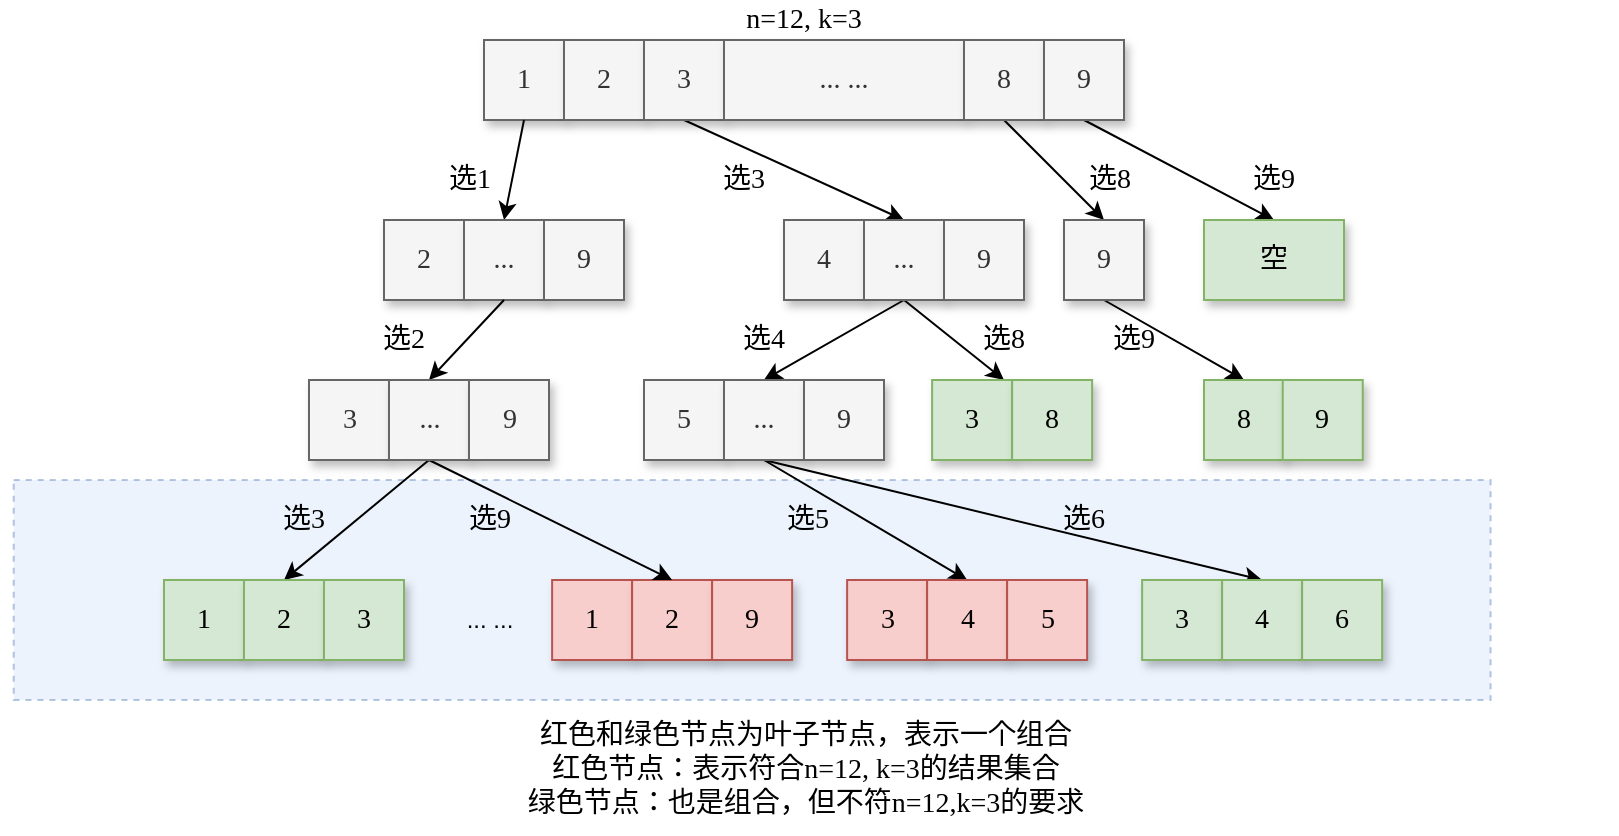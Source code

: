 <mxfile version="16.5.2" type="github">
  <diagram id="NoDILGUKRQpbgBhr8J0K" name="第 1 页">
    <mxGraphModel dx="1422" dy="762" grid="1" gridSize="10" guides="1" tooltips="1" connect="1" arrows="1" fold="1" page="1" pageScale="1" pageWidth="827" pageHeight="1169" background="#ffffff" math="0" shadow="0">
      <root>
        <mxCell id="0" />
        <mxCell id="1" parent="0" />
        <mxCell id="1GqySz-qCQZ0IoMKtCMp-2" value="" style="rounded=0;whiteSpace=wrap;html=1;shadow=0;fontFamily=Comic Sans MS;fontSize=14;opacity=50;fillColor=#dae8fc;strokeColor=#6c8ebf;dashed=1;" vertex="1" parent="1">
          <mxGeometry x="124.85" y="290" width="738.43" height="110" as="geometry" />
        </mxCell>
        <mxCell id="1GqySz-qCQZ0IoMKtCMp-3" value="&lt;font style=&quot;font-size: 14px&quot; face=&quot;Comic Sans MS&quot;&gt;1&lt;/font&gt;" style="rounded=0;whiteSpace=wrap;html=1;fillColor=#f5f5f5;fontColor=#333333;strokeColor=#666666;shadow=1;" vertex="1" parent="1">
          <mxGeometry x="360" y="70" width="40" height="40" as="geometry" />
        </mxCell>
        <mxCell id="1GqySz-qCQZ0IoMKtCMp-4" value="&lt;font style=&quot;font-size: 14px&quot; face=&quot;Comic Sans MS&quot;&gt;2&lt;/font&gt;" style="rounded=0;whiteSpace=wrap;html=1;fillColor=#f5f5f5;fontColor=#333333;strokeColor=#666666;shadow=1;" vertex="1" parent="1">
          <mxGeometry x="400" y="70" width="40" height="40" as="geometry" />
        </mxCell>
        <mxCell id="1GqySz-qCQZ0IoMKtCMp-8" value="" style="endArrow=classic;html=1;rounded=0;fontFamily=Comic Sans MS;fontSize=14;exitX=0.5;exitY=1;exitDx=0;exitDy=0;entryX=0.5;entryY=0;entryDx=0;entryDy=0;" edge="1" parent="1" source="1GqySz-qCQZ0IoMKtCMp-3" target="1GqySz-qCQZ0IoMKtCMp-11">
          <mxGeometry width="50" height="50" relative="1" as="geometry">
            <mxPoint x="522.5" y="160" as="sourcePoint" />
            <mxPoint x="462.5" y="200" as="targetPoint" />
          </mxGeometry>
        </mxCell>
        <mxCell id="1GqySz-qCQZ0IoMKtCMp-9" value="&lt;font style=&quot;font-size: 14px&quot; face=&quot;Comic Sans MS&quot;&gt;2&lt;/font&gt;" style="rounded=0;whiteSpace=wrap;html=1;fillColor=#f5f5f5;fontColor=#333333;strokeColor=#666666;shadow=1;" vertex="1" parent="1">
          <mxGeometry x="310" y="160" width="40" height="40" as="geometry" />
        </mxCell>
        <mxCell id="1GqySz-qCQZ0IoMKtCMp-11" value="&lt;font style=&quot;font-size: 14px&quot; face=&quot;Comic Sans MS&quot;&gt;...&lt;/font&gt;" style="rounded=0;whiteSpace=wrap;html=1;fillColor=#f5f5f5;fontColor=#333333;strokeColor=#666666;shadow=1;" vertex="1" parent="1">
          <mxGeometry x="350" y="160" width="40" height="40" as="geometry" />
        </mxCell>
        <mxCell id="1GqySz-qCQZ0IoMKtCMp-13" value="&lt;font style=&quot;font-size: 14px&quot; face=&quot;Comic Sans MS&quot;&gt;9&lt;/font&gt;" style="rounded=0;whiteSpace=wrap;html=1;fillColor=#f5f5f5;fontColor=#333333;strokeColor=#666666;shadow=1;" vertex="1" parent="1">
          <mxGeometry x="390" y="160" width="40" height="40" as="geometry" />
        </mxCell>
        <mxCell id="1GqySz-qCQZ0IoMKtCMp-22" value="" style="endArrow=classic;html=1;rounded=0;fontFamily=Comic Sans MS;fontSize=14;exitX=0.5;exitY=1;exitDx=0;exitDy=0;entryX=0.5;entryY=0;entryDx=0;entryDy=0;" edge="1" parent="1" source="1GqySz-qCQZ0IoMKtCMp-11" target="1GqySz-qCQZ0IoMKtCMp-123">
          <mxGeometry width="50" height="50" relative="1" as="geometry">
            <mxPoint x="330" y="200" as="sourcePoint" />
            <mxPoint x="310" y="240" as="targetPoint" />
          </mxGeometry>
        </mxCell>
        <mxCell id="1GqySz-qCQZ0IoMKtCMp-23" value="&lt;font style=&quot;font-size: 14px&quot; face=&quot;Comic Sans MS&quot;&gt;1&lt;/font&gt;" style="rounded=0;whiteSpace=wrap;html=1;fillColor=#f8cecc;strokeColor=#b85450;shadow=1;" vertex="1" parent="1">
          <mxGeometry x="394.06" y="340" width="40" height="40" as="geometry" />
        </mxCell>
        <mxCell id="1GqySz-qCQZ0IoMKtCMp-24" value="&lt;font style=&quot;font-size: 14px&quot; face=&quot;Comic Sans MS&quot;&gt;2&lt;/font&gt;" style="rounded=0;whiteSpace=wrap;html=1;fillColor=#f8cecc;strokeColor=#b85450;shadow=1;" vertex="1" parent="1">
          <mxGeometry x="434.06" y="340" width="40" height="40" as="geometry" />
        </mxCell>
        <mxCell id="1GqySz-qCQZ0IoMKtCMp-35" value="选1" style="text;html=1;strokeColor=none;fillColor=none;align=center;verticalAlign=middle;whiteSpace=wrap;rounded=0;shadow=1;fontFamily=Comic Sans MS;fontSize=14;" vertex="1" parent="1">
          <mxGeometry x="332.5" y="130" width="40" height="20" as="geometry" />
        </mxCell>
        <mxCell id="1GqySz-qCQZ0IoMKtCMp-38" value="选2" style="text;html=1;strokeColor=none;fillColor=none;align=center;verticalAlign=middle;whiteSpace=wrap;rounded=0;shadow=1;fontFamily=Comic Sans MS;fontSize=14;" vertex="1" parent="1">
          <mxGeometry x="300" y="210" width="40" height="20" as="geometry" />
        </mxCell>
        <mxCell id="1GqySz-qCQZ0IoMKtCMp-44" value="红色和绿色节点为叶子节点，表示一个组合&lt;br&gt;红色节点：表示符合n=12, k=3的结果集合&lt;br&gt;绿色节点：也是组合，但不符n=12,k=3的要求" style="text;html=1;strokeColor=none;fillColor=none;align=center;verticalAlign=middle;whiteSpace=wrap;rounded=0;shadow=1;fontFamily=Comic Sans MS;fontSize=14;opacity=50;" vertex="1" parent="1">
          <mxGeometry x="122.44" y="410" width="797.56" height="50" as="geometry" />
        </mxCell>
        <mxCell id="1GqySz-qCQZ0IoMKtCMp-45" value="n=12, k=3" style="text;html=1;strokeColor=none;fillColor=none;align=center;verticalAlign=middle;whiteSpace=wrap;rounded=0;shadow=0;dashed=1;fontFamily=Comic Sans MS;fontSize=14;opacity=50;" vertex="1" parent="1">
          <mxGeometry x="360" y="50" width="320" height="20" as="geometry" />
        </mxCell>
        <mxCell id="1GqySz-qCQZ0IoMKtCMp-115" style="rounded=0;orthogonalLoop=1;jettySize=auto;html=1;exitX=0.5;exitY=1;exitDx=0;exitDy=0;entryX=0.5;entryY=0;entryDx=0;entryDy=0;" edge="1" parent="1" source="1GqySz-qCQZ0IoMKtCMp-108" target="1GqySz-qCQZ0IoMKtCMp-113">
          <mxGeometry relative="1" as="geometry" />
        </mxCell>
        <mxCell id="1GqySz-qCQZ0IoMKtCMp-108" value="&lt;font style=&quot;font-size: 14px&quot; face=&quot;Comic Sans MS&quot;&gt;3&lt;/font&gt;" style="rounded=0;whiteSpace=wrap;html=1;fillColor=#f5f5f5;fontColor=#333333;strokeColor=#666666;shadow=1;" vertex="1" parent="1">
          <mxGeometry x="440" y="70" width="40" height="40" as="geometry" />
        </mxCell>
        <mxCell id="1GqySz-qCQZ0IoMKtCMp-112" value="&lt;font style=&quot;font-size: 14px&quot; face=&quot;Comic Sans MS&quot;&gt;4&lt;/font&gt;" style="rounded=0;whiteSpace=wrap;html=1;fillColor=#f5f5f5;fontColor=#333333;strokeColor=#666666;shadow=1;" vertex="1" parent="1">
          <mxGeometry x="510" y="160" width="40" height="40" as="geometry" />
        </mxCell>
        <mxCell id="1GqySz-qCQZ0IoMKtCMp-159" style="edgeStyle=none;rounded=0;orthogonalLoop=1;jettySize=auto;html=1;exitX=0.5;exitY=1;exitDx=0;exitDy=0;entryX=0.5;entryY=0;entryDx=0;entryDy=0;" edge="1" parent="1" source="1GqySz-qCQZ0IoMKtCMp-113" target="1GqySz-qCQZ0IoMKtCMp-157">
          <mxGeometry relative="1" as="geometry" />
        </mxCell>
        <mxCell id="1GqySz-qCQZ0IoMKtCMp-188" style="edgeStyle=none;rounded=0;orthogonalLoop=1;jettySize=auto;html=1;exitX=0.5;exitY=1;exitDx=0;exitDy=0;entryX=0.5;entryY=0;entryDx=0;entryDy=0;" edge="1" parent="1" source="1GqySz-qCQZ0IoMKtCMp-113">
          <mxGeometry relative="1" as="geometry">
            <mxPoint x="620" y="240" as="targetPoint" />
          </mxGeometry>
        </mxCell>
        <mxCell id="1GqySz-qCQZ0IoMKtCMp-113" value="&lt;font style=&quot;font-size: 14px&quot; face=&quot;Comic Sans MS&quot;&gt;...&lt;/font&gt;" style="rounded=0;whiteSpace=wrap;html=1;fillColor=#f5f5f5;fontColor=#333333;strokeColor=#666666;shadow=1;" vertex="1" parent="1">
          <mxGeometry x="550" y="160" width="40" height="40" as="geometry" />
        </mxCell>
        <mxCell id="1GqySz-qCQZ0IoMKtCMp-114" value="&lt;font style=&quot;font-size: 14px&quot; face=&quot;Comic Sans MS&quot;&gt;9&lt;/font&gt;" style="rounded=0;whiteSpace=wrap;html=1;fillColor=#f5f5f5;fontColor=#333333;strokeColor=#666666;shadow=1;" vertex="1" parent="1">
          <mxGeometry x="590" y="160" width="40" height="40" as="geometry" />
        </mxCell>
        <mxCell id="1GqySz-qCQZ0IoMKtCMp-116" value="选3" style="text;html=1;strokeColor=none;fillColor=none;align=center;verticalAlign=middle;whiteSpace=wrap;rounded=0;shadow=1;fontFamily=Comic Sans MS;fontSize=14;" vertex="1" parent="1">
          <mxGeometry x="470" y="130" width="40" height="20" as="geometry" />
        </mxCell>
        <mxCell id="1GqySz-qCQZ0IoMKtCMp-149" style="edgeStyle=none;rounded=0;orthogonalLoop=1;jettySize=auto;html=1;exitX=0.5;exitY=1;exitDx=0;exitDy=0;entryX=0.5;entryY=0;entryDx=0;entryDy=0;" edge="1" parent="1" source="1GqySz-qCQZ0IoMKtCMp-123" target="1GqySz-qCQZ0IoMKtCMp-143">
          <mxGeometry relative="1" as="geometry">
            <mxPoint x="291.87" y="300" as="sourcePoint" />
          </mxGeometry>
        </mxCell>
        <mxCell id="1GqySz-qCQZ0IoMKtCMp-122" value="&lt;font style=&quot;font-size: 14px&quot; face=&quot;Comic Sans MS&quot;&gt;3&lt;/font&gt;" style="rounded=0;whiteSpace=wrap;html=1;fillColor=#f5f5f5;fontColor=#333333;strokeColor=#666666;shadow=1;" vertex="1" parent="1">
          <mxGeometry x="272.5" y="240" width="40" height="40" as="geometry" />
        </mxCell>
        <mxCell id="1GqySz-qCQZ0IoMKtCMp-125" style="edgeStyle=none;rounded=0;orthogonalLoop=1;jettySize=auto;html=1;exitX=0.5;exitY=1;exitDx=0;exitDy=0;entryX=0.5;entryY=0;entryDx=0;entryDy=0;" edge="1" parent="1" source="1GqySz-qCQZ0IoMKtCMp-123" target="1GqySz-qCQZ0IoMKtCMp-24">
          <mxGeometry relative="1" as="geometry">
            <mxPoint x="331.87" y="300" as="sourcePoint" />
          </mxGeometry>
        </mxCell>
        <mxCell id="1GqySz-qCQZ0IoMKtCMp-123" value="&lt;font style=&quot;font-size: 14px&quot; face=&quot;Comic Sans MS&quot;&gt;...&lt;/font&gt;" style="rounded=0;whiteSpace=wrap;html=1;fillColor=#f5f5f5;fontColor=#333333;strokeColor=#666666;shadow=1;" vertex="1" parent="1">
          <mxGeometry x="312.5" y="240" width="40" height="40" as="geometry" />
        </mxCell>
        <mxCell id="1GqySz-qCQZ0IoMKtCMp-124" value="&lt;font style=&quot;font-size: 14px&quot; face=&quot;Comic Sans MS&quot;&gt;9&lt;/font&gt;" style="rounded=0;whiteSpace=wrap;html=1;fillColor=#f5f5f5;fontColor=#333333;strokeColor=#666666;shadow=1;" vertex="1" parent="1">
          <mxGeometry x="352.5" y="240" width="40" height="40" as="geometry" />
        </mxCell>
        <mxCell id="1GqySz-qCQZ0IoMKtCMp-126" value="&lt;font style=&quot;font-size: 14px&quot; face=&quot;Comic Sans MS&quot;&gt;9&lt;/font&gt;" style="rounded=0;whiteSpace=wrap;html=1;fillColor=#f8cecc;strokeColor=#b85450;shadow=1;" vertex="1" parent="1">
          <mxGeometry x="474.06" y="340" width="40" height="40" as="geometry" />
        </mxCell>
        <mxCell id="1GqySz-qCQZ0IoMKtCMp-127" value="选9" style="text;html=1;strokeColor=none;fillColor=none;align=center;verticalAlign=middle;whiteSpace=wrap;rounded=0;shadow=1;fontFamily=Comic Sans MS;fontSize=14;" vertex="1" parent="1">
          <mxGeometry x="342.81" y="300" width="40" height="20" as="geometry" />
        </mxCell>
        <mxCell id="1GqySz-qCQZ0IoMKtCMp-142" value="&lt;font style=&quot;font-size: 14px&quot; face=&quot;Comic Sans MS&quot;&gt;1&lt;/font&gt;" style="rounded=0;whiteSpace=wrap;html=1;fillColor=#d5e8d4;strokeColor=#82b366;shadow=1;" vertex="1" parent="1">
          <mxGeometry x="200" y="340" width="40" height="40" as="geometry" />
        </mxCell>
        <mxCell id="1GqySz-qCQZ0IoMKtCMp-143" value="&lt;font style=&quot;font-size: 14px&quot; face=&quot;Comic Sans MS&quot;&gt;2&lt;/font&gt;" style="rounded=0;whiteSpace=wrap;html=1;fillColor=#d5e8d4;strokeColor=#82b366;shadow=1;" vertex="1" parent="1">
          <mxGeometry x="240" y="340" width="40" height="40" as="geometry" />
        </mxCell>
        <mxCell id="1GqySz-qCQZ0IoMKtCMp-144" value="&lt;font style=&quot;font-size: 14px&quot; face=&quot;Comic Sans MS&quot;&gt;3&lt;/font&gt;" style="rounded=0;whiteSpace=wrap;html=1;fillColor=#d5e8d4;strokeColor=#82b366;shadow=1;" vertex="1" parent="1">
          <mxGeometry x="280" y="340" width="40" height="40" as="geometry" />
        </mxCell>
        <mxCell id="1GqySz-qCQZ0IoMKtCMp-150" value="选3" style="text;html=1;strokeColor=none;fillColor=none;align=center;verticalAlign=middle;whiteSpace=wrap;rounded=0;shadow=1;fontFamily=Comic Sans MS;fontSize=14;" vertex="1" parent="1">
          <mxGeometry x="250" y="300" width="40" height="20" as="geometry" />
        </mxCell>
        <mxCell id="1GqySz-qCQZ0IoMKtCMp-152" value="... ..." style="text;html=1;strokeColor=none;fillColor=none;align=center;verticalAlign=middle;whiteSpace=wrap;rounded=0;" vertex="1" parent="1">
          <mxGeometry x="334.06" y="340" width="57.5" height="40" as="geometry" />
        </mxCell>
        <mxCell id="1GqySz-qCQZ0IoMKtCMp-154" value="&lt;font style=&quot;font-size: 14px&quot; face=&quot;Comic Sans MS&quot;&gt;... ...&lt;/font&gt;" style="rounded=0;whiteSpace=wrap;html=1;fillColor=#f5f5f5;fontColor=#333333;strokeColor=#666666;shadow=1;" vertex="1" parent="1">
          <mxGeometry x="480" y="70" width="120" height="40" as="geometry" />
        </mxCell>
        <mxCell id="1GqySz-qCQZ0IoMKtCMp-176" style="edgeStyle=none;rounded=0;orthogonalLoop=1;jettySize=auto;html=1;exitX=0.5;exitY=1;exitDx=0;exitDy=0;entryX=0.5;entryY=0;entryDx=0;entryDy=0;" edge="1" parent="1" source="1GqySz-qCQZ0IoMKtCMp-109" target="1GqySz-qCQZ0IoMKtCMp-175">
          <mxGeometry relative="1" as="geometry" />
        </mxCell>
        <mxCell id="1GqySz-qCQZ0IoMKtCMp-109" value="&lt;font style=&quot;font-size: 14px&quot; face=&quot;Comic Sans MS&quot;&gt;8&lt;/font&gt;" style="rounded=0;whiteSpace=wrap;html=1;fillColor=#f5f5f5;fontColor=#333333;strokeColor=#666666;shadow=1;" vertex="1" parent="1">
          <mxGeometry x="600" y="70" width="40" height="40" as="geometry" />
        </mxCell>
        <mxCell id="1GqySz-qCQZ0IoMKtCMp-173" style="edgeStyle=none;rounded=0;orthogonalLoop=1;jettySize=auto;html=1;exitX=0.5;exitY=1;exitDx=0;exitDy=0;entryX=0.5;entryY=0;entryDx=0;entryDy=0;" edge="1" parent="1" source="1GqySz-qCQZ0IoMKtCMp-110" target="1GqySz-qCQZ0IoMKtCMp-172">
          <mxGeometry relative="1" as="geometry">
            <mxPoint x="800" y="110" as="sourcePoint" />
          </mxGeometry>
        </mxCell>
        <mxCell id="1GqySz-qCQZ0IoMKtCMp-110" value="&lt;font style=&quot;font-size: 14px&quot; face=&quot;Comic Sans MS&quot;&gt;9&lt;/font&gt;" style="rounded=0;whiteSpace=wrap;html=1;fillColor=#f5f5f5;fontColor=#333333;strokeColor=#666666;shadow=1;" vertex="1" parent="1">
          <mxGeometry x="640" y="70" width="40" height="40" as="geometry" />
        </mxCell>
        <mxCell id="1GqySz-qCQZ0IoMKtCMp-156" value="&lt;font style=&quot;font-size: 14px&quot; face=&quot;Comic Sans MS&quot;&gt;5&lt;/font&gt;" style="rounded=0;whiteSpace=wrap;html=1;fillColor=#f5f5f5;fontColor=#333333;strokeColor=#666666;shadow=1;" vertex="1" parent="1">
          <mxGeometry x="440" y="240" width="40" height="40" as="geometry" />
        </mxCell>
        <mxCell id="1GqySz-qCQZ0IoMKtCMp-164" style="edgeStyle=none;rounded=0;orthogonalLoop=1;jettySize=auto;html=1;exitX=0.5;exitY=1;exitDx=0;exitDy=0;entryX=0.5;entryY=0;entryDx=0;entryDy=0;" edge="1" parent="1" source="1GqySz-qCQZ0IoMKtCMp-157" target="1GqySz-qCQZ0IoMKtCMp-162">
          <mxGeometry relative="1" as="geometry">
            <mxPoint x="609.37" y="300" as="sourcePoint" />
          </mxGeometry>
        </mxCell>
        <mxCell id="1GqySz-qCQZ0IoMKtCMp-170" style="edgeStyle=none;rounded=0;orthogonalLoop=1;jettySize=auto;html=1;exitX=0.5;exitY=1;exitDx=0;exitDy=0;entryX=0.5;entryY=0;entryDx=0;entryDy=0;" edge="1" parent="1" source="1GqySz-qCQZ0IoMKtCMp-157" target="1GqySz-qCQZ0IoMKtCMp-167">
          <mxGeometry relative="1" as="geometry">
            <mxPoint x="609.37" y="300" as="sourcePoint" />
          </mxGeometry>
        </mxCell>
        <mxCell id="1GqySz-qCQZ0IoMKtCMp-157" value="&lt;font style=&quot;font-size: 14px&quot; face=&quot;Comic Sans MS&quot;&gt;...&lt;/font&gt;" style="rounded=0;whiteSpace=wrap;html=1;fillColor=#f5f5f5;fontColor=#333333;strokeColor=#666666;shadow=1;" vertex="1" parent="1">
          <mxGeometry x="480" y="240" width="40" height="40" as="geometry" />
        </mxCell>
        <mxCell id="1GqySz-qCQZ0IoMKtCMp-158" value="&lt;font style=&quot;font-size: 14px&quot; face=&quot;Comic Sans MS&quot;&gt;9&lt;/font&gt;" style="rounded=0;whiteSpace=wrap;html=1;fillColor=#f5f5f5;fontColor=#333333;strokeColor=#666666;shadow=1;" vertex="1" parent="1">
          <mxGeometry x="520" y="240" width="40" height="40" as="geometry" />
        </mxCell>
        <mxCell id="1GqySz-qCQZ0IoMKtCMp-160" value="选4" style="text;html=1;strokeColor=none;fillColor=none;align=center;verticalAlign=middle;whiteSpace=wrap;rounded=0;shadow=1;fontFamily=Comic Sans MS;fontSize=14;" vertex="1" parent="1">
          <mxGeometry x="480" y="210" width="40" height="20" as="geometry" />
        </mxCell>
        <mxCell id="1GqySz-qCQZ0IoMKtCMp-161" value="&lt;font style=&quot;font-size: 14px&quot; face=&quot;Comic Sans MS&quot;&gt;3&lt;/font&gt;" style="rounded=0;whiteSpace=wrap;html=1;fillColor=#f8cecc;strokeColor=#b85450;shadow=1;" vertex="1" parent="1">
          <mxGeometry x="541.56" y="340" width="40" height="40" as="geometry" />
        </mxCell>
        <mxCell id="1GqySz-qCQZ0IoMKtCMp-162" value="&lt;font style=&quot;font-size: 14px&quot; face=&quot;Comic Sans MS&quot;&gt;4&lt;/font&gt;" style="rounded=0;whiteSpace=wrap;html=1;fillColor=#f8cecc;strokeColor=#b85450;shadow=1;" vertex="1" parent="1">
          <mxGeometry x="581.56" y="340" width="40" height="40" as="geometry" />
        </mxCell>
        <mxCell id="1GqySz-qCQZ0IoMKtCMp-163" value="&lt;font style=&quot;font-size: 14px&quot; face=&quot;Comic Sans MS&quot;&gt;5&lt;/font&gt;" style="rounded=0;whiteSpace=wrap;html=1;fillColor=#f8cecc;strokeColor=#b85450;shadow=1;" vertex="1" parent="1">
          <mxGeometry x="621.56" y="340" width="40" height="40" as="geometry" />
        </mxCell>
        <mxCell id="1GqySz-qCQZ0IoMKtCMp-165" value="选5" style="text;html=1;strokeColor=none;fillColor=none;align=center;verticalAlign=middle;whiteSpace=wrap;rounded=0;shadow=1;fontFamily=Comic Sans MS;fontSize=14;" vertex="1" parent="1">
          <mxGeometry x="501.56" y="300" width="40" height="20" as="geometry" />
        </mxCell>
        <mxCell id="1GqySz-qCQZ0IoMKtCMp-166" value="&lt;font style=&quot;font-size: 14px&quot; face=&quot;Comic Sans MS&quot;&gt;3&lt;/font&gt;" style="rounded=0;whiteSpace=wrap;html=1;fillColor=#d5e8d4;strokeColor=#82b366;shadow=1;" vertex="1" parent="1">
          <mxGeometry x="689.06" y="340" width="40" height="40" as="geometry" />
        </mxCell>
        <mxCell id="1GqySz-qCQZ0IoMKtCMp-167" value="&lt;font style=&quot;font-size: 14px&quot; face=&quot;Comic Sans MS&quot;&gt;4&lt;/font&gt;" style="rounded=0;whiteSpace=wrap;html=1;fillColor=#d5e8d4;strokeColor=#82b366;shadow=1;" vertex="1" parent="1">
          <mxGeometry x="729.06" y="340" width="40" height="40" as="geometry" />
        </mxCell>
        <mxCell id="1GqySz-qCQZ0IoMKtCMp-168" value="&lt;font style=&quot;font-size: 14px&quot; face=&quot;Comic Sans MS&quot;&gt;6&lt;/font&gt;" style="rounded=0;whiteSpace=wrap;html=1;fillColor=#d5e8d4;strokeColor=#82b366;shadow=1;" vertex="1" parent="1">
          <mxGeometry x="769.06" y="340" width="40" height="40" as="geometry" />
        </mxCell>
        <mxCell id="1GqySz-qCQZ0IoMKtCMp-169" value="选6" style="text;html=1;strokeColor=none;fillColor=none;align=center;verticalAlign=middle;whiteSpace=wrap;rounded=0;shadow=1;fontFamily=Comic Sans MS;fontSize=14;" vertex="1" parent="1">
          <mxGeometry x="640" y="300" width="40" height="20" as="geometry" />
        </mxCell>
        <mxCell id="1GqySz-qCQZ0IoMKtCMp-172" value="&lt;font style=&quot;font-size: 14px&quot; face=&quot;Comic Sans MS&quot;&gt;空&lt;/font&gt;" style="rounded=0;whiteSpace=wrap;html=1;fillColor=#d5e8d4;strokeColor=#82b366;shadow=1;" vertex="1" parent="1">
          <mxGeometry x="720" y="160" width="70" height="40" as="geometry" />
        </mxCell>
        <mxCell id="1GqySz-qCQZ0IoMKtCMp-174" value="选9" style="text;html=1;strokeColor=none;fillColor=none;align=center;verticalAlign=middle;whiteSpace=wrap;rounded=0;shadow=1;fontFamily=Comic Sans MS;fontSize=14;" vertex="1" parent="1">
          <mxGeometry x="735" y="130" width="40" height="20" as="geometry" />
        </mxCell>
        <mxCell id="1GqySz-qCQZ0IoMKtCMp-179" style="edgeStyle=none;rounded=0;orthogonalLoop=1;jettySize=auto;html=1;exitX=0.5;exitY=1;exitDx=0;exitDy=0;entryX=0.5;entryY=0;entryDx=0;entryDy=0;" edge="1" parent="1" source="1GqySz-qCQZ0IoMKtCMp-175" target="1GqySz-qCQZ0IoMKtCMp-178">
          <mxGeometry relative="1" as="geometry" />
        </mxCell>
        <mxCell id="1GqySz-qCQZ0IoMKtCMp-175" value="&lt;font style=&quot;font-size: 14px&quot; face=&quot;Comic Sans MS&quot;&gt;9&lt;/font&gt;" style="rounded=0;whiteSpace=wrap;html=1;fillColor=#f5f5f5;fontColor=#333333;strokeColor=#666666;shadow=1;" vertex="1" parent="1">
          <mxGeometry x="650" y="160" width="40" height="40" as="geometry" />
        </mxCell>
        <mxCell id="1GqySz-qCQZ0IoMKtCMp-177" value="选8" style="text;html=1;strokeColor=none;fillColor=none;align=center;verticalAlign=middle;whiteSpace=wrap;rounded=0;shadow=1;fontFamily=Comic Sans MS;fontSize=14;" vertex="1" parent="1">
          <mxGeometry x="652.5" y="130" width="40" height="20" as="geometry" />
        </mxCell>
        <mxCell id="1GqySz-qCQZ0IoMKtCMp-178" value="&lt;font style=&quot;font-size: 14px&quot; face=&quot;Comic Sans MS&quot;&gt;8&lt;/font&gt;" style="rounded=0;whiteSpace=wrap;html=1;fillColor=#d5e8d4;strokeColor=#82b366;shadow=1;" vertex="1" parent="1">
          <mxGeometry x="720" y="240" width="40" height="40" as="geometry" />
        </mxCell>
        <mxCell id="1GqySz-qCQZ0IoMKtCMp-180" value="选9" style="text;html=1;strokeColor=none;fillColor=none;align=center;verticalAlign=middle;whiteSpace=wrap;rounded=0;shadow=1;fontFamily=Comic Sans MS;fontSize=14;" vertex="1" parent="1">
          <mxGeometry x="665" y="210" width="40" height="20" as="geometry" />
        </mxCell>
        <mxCell id="1GqySz-qCQZ0IoMKtCMp-181" value="&lt;font style=&quot;font-size: 14px&quot; face=&quot;Comic Sans MS&quot;&gt;9&lt;/font&gt;" style="rounded=0;whiteSpace=wrap;html=1;fillColor=#d5e8d4;strokeColor=#82b366;shadow=1;" vertex="1" parent="1">
          <mxGeometry x="759.37" y="240" width="40" height="40" as="geometry" />
        </mxCell>
        <mxCell id="1GqySz-qCQZ0IoMKtCMp-189" value="选8" style="text;html=1;strokeColor=none;fillColor=none;align=center;verticalAlign=middle;whiteSpace=wrap;rounded=0;shadow=1;fontFamily=Comic Sans MS;fontSize=14;" vertex="1" parent="1">
          <mxGeometry x="600" y="210" width="40" height="20" as="geometry" />
        </mxCell>
        <mxCell id="1GqySz-qCQZ0IoMKtCMp-190" value="&lt;font style=&quot;font-size: 14px&quot; face=&quot;Comic Sans MS&quot;&gt;3&lt;/font&gt;" style="rounded=0;whiteSpace=wrap;html=1;fillColor=#d5e8d4;strokeColor=#82b366;shadow=1;" vertex="1" parent="1">
          <mxGeometry x="584.06" y="240" width="40" height="40" as="geometry" />
        </mxCell>
        <mxCell id="1GqySz-qCQZ0IoMKtCMp-191" value="&lt;font style=&quot;font-size: 14px&quot; face=&quot;Comic Sans MS&quot;&gt;8&lt;/font&gt;" style="rounded=0;whiteSpace=wrap;html=1;fillColor=#d5e8d4;strokeColor=#82b366;shadow=1;" vertex="1" parent="1">
          <mxGeometry x="624.06" y="240" width="40" height="40" as="geometry" />
        </mxCell>
      </root>
    </mxGraphModel>
  </diagram>
</mxfile>
